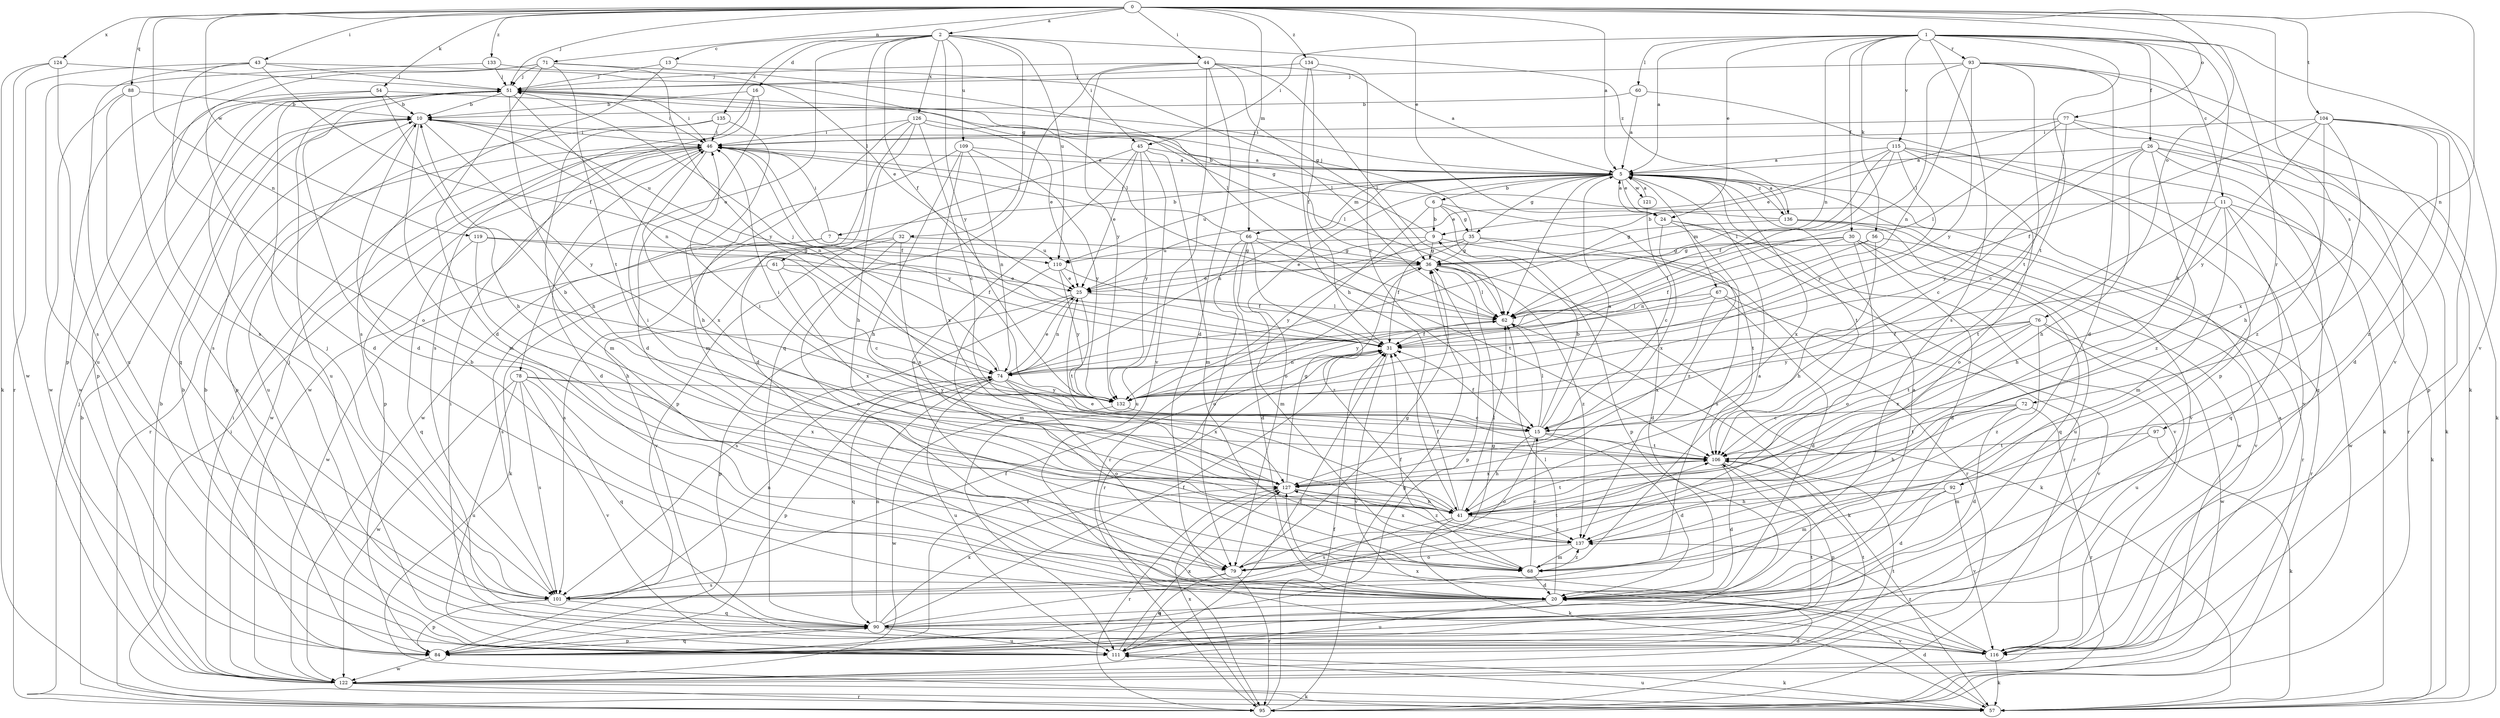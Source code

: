 strict digraph  {
0;
1;
2;
5;
6;
7;
9;
10;
11;
13;
15;
16;
20;
24;
25;
26;
30;
31;
32;
35;
36;
41;
43;
44;
45;
46;
51;
54;
56;
57;
60;
61;
62;
66;
67;
68;
71;
72;
74;
76;
77;
78;
79;
84;
88;
90;
92;
93;
95;
97;
101;
104;
106;
109;
110;
111;
115;
116;
119;
121;
122;
124;
126;
127;
132;
133;
134;
135;
136;
137;
0 -> 2  [label=a];
0 -> 5  [label=a];
0 -> 24  [label=e];
0 -> 43  [label=i];
0 -> 44  [label=i];
0 -> 51  [label=j];
0 -> 54  [label=k];
0 -> 66  [label=m];
0 -> 71  [label=n];
0 -> 72  [label=n];
0 -> 74  [label=n];
0 -> 76  [label=o];
0 -> 77  [label=o];
0 -> 88  [label=q];
0 -> 97  [label=s];
0 -> 104  [label=t];
0 -> 119  [label=w];
0 -> 124  [label=x];
0 -> 133  [label=z];
0 -> 134  [label=z];
1 -> 5  [label=a];
1 -> 11  [label=c];
1 -> 24  [label=e];
1 -> 26  [label=f];
1 -> 30  [label=f];
1 -> 41  [label=h];
1 -> 45  [label=i];
1 -> 56  [label=k];
1 -> 60  [label=l];
1 -> 74  [label=n];
1 -> 92  [label=r];
1 -> 93  [label=r];
1 -> 101  [label=s];
1 -> 106  [label=t];
1 -> 115  [label=v];
1 -> 116  [label=v];
2 -> 13  [label=c];
2 -> 16  [label=d];
2 -> 31  [label=f];
2 -> 32  [label=g];
2 -> 45  [label=i];
2 -> 61  [label=l];
2 -> 78  [label=o];
2 -> 109  [label=u];
2 -> 110  [label=u];
2 -> 126  [label=x];
2 -> 132  [label=y];
2 -> 135  [label=z];
2 -> 136  [label=z];
5 -> 6  [label=b];
5 -> 7  [label=b];
5 -> 24  [label=e];
5 -> 35  [label=g];
5 -> 51  [label=j];
5 -> 62  [label=l];
5 -> 66  [label=m];
5 -> 67  [label=m];
5 -> 74  [label=n];
5 -> 79  [label=o];
5 -> 106  [label=t];
5 -> 110  [label=u];
5 -> 116  [label=v];
5 -> 121  [label=w];
5 -> 127  [label=x];
5 -> 136  [label=z];
6 -> 9  [label=b];
6 -> 35  [label=g];
6 -> 84  [label=p];
6 -> 95  [label=r];
6 -> 137  [label=z];
7 -> 46  [label=i];
7 -> 101  [label=s];
7 -> 110  [label=u];
7 -> 122  [label=w];
9 -> 36  [label=g];
9 -> 46  [label=i];
9 -> 95  [label=r];
9 -> 110  [label=u];
9 -> 132  [label=y];
10 -> 46  [label=i];
10 -> 68  [label=m];
10 -> 74  [label=n];
10 -> 110  [label=u];
10 -> 111  [label=u];
10 -> 132  [label=y];
11 -> 9  [label=b];
11 -> 41  [label=h];
11 -> 57  [label=k];
11 -> 68  [label=m];
11 -> 90  [label=q];
11 -> 106  [label=t];
11 -> 122  [label=w];
13 -> 51  [label=j];
13 -> 62  [label=l];
13 -> 101  [label=s];
15 -> 5  [label=a];
15 -> 9  [label=b];
15 -> 20  [label=d];
15 -> 31  [label=f];
15 -> 41  [label=h];
15 -> 46  [label=i];
15 -> 62  [label=l];
15 -> 79  [label=o];
15 -> 106  [label=t];
16 -> 10  [label=b];
16 -> 20  [label=d];
16 -> 101  [label=s];
16 -> 122  [label=w];
20 -> 5  [label=a];
20 -> 10  [label=b];
20 -> 62  [label=l];
20 -> 90  [label=q];
20 -> 111  [label=u];
24 -> 5  [label=a];
24 -> 95  [label=r];
24 -> 101  [label=s];
24 -> 116  [label=v];
24 -> 127  [label=x];
25 -> 62  [label=l];
25 -> 74  [label=n];
25 -> 84  [label=p];
25 -> 101  [label=s];
25 -> 106  [label=t];
26 -> 5  [label=a];
26 -> 15  [label=c];
26 -> 41  [label=h];
26 -> 57  [label=k];
26 -> 90  [label=q];
26 -> 95  [label=r];
26 -> 132  [label=y];
26 -> 137  [label=z];
30 -> 20  [label=d];
30 -> 31  [label=f];
30 -> 36  [label=g];
30 -> 62  [label=l];
30 -> 79  [label=o];
30 -> 90  [label=q];
30 -> 116  [label=v];
31 -> 74  [label=n];
31 -> 116  [label=v];
32 -> 36  [label=g];
32 -> 57  [label=k];
32 -> 79  [label=o];
32 -> 116  [label=v];
32 -> 127  [label=x];
35 -> 20  [label=d];
35 -> 25  [label=e];
35 -> 31  [label=f];
35 -> 36  [label=g];
35 -> 51  [label=j];
35 -> 106  [label=t];
36 -> 25  [label=e];
36 -> 57  [label=k];
36 -> 62  [label=l];
36 -> 84  [label=p];
36 -> 95  [label=r];
36 -> 137  [label=z];
41 -> 25  [label=e];
41 -> 31  [label=f];
41 -> 57  [label=k];
41 -> 62  [label=l];
41 -> 101  [label=s];
41 -> 106  [label=t];
41 -> 137  [label=z];
43 -> 31  [label=f];
43 -> 51  [label=j];
43 -> 62  [label=l];
43 -> 79  [label=o];
43 -> 95  [label=r];
43 -> 111  [label=u];
44 -> 5  [label=a];
44 -> 20  [label=d];
44 -> 36  [label=g];
44 -> 51  [label=j];
44 -> 62  [label=l];
44 -> 90  [label=q];
44 -> 116  [label=v];
44 -> 132  [label=y];
45 -> 5  [label=a];
45 -> 25  [label=e];
45 -> 68  [label=m];
45 -> 79  [label=o];
45 -> 84  [label=p];
45 -> 111  [label=u];
45 -> 132  [label=y];
46 -> 5  [label=a];
46 -> 20  [label=d];
46 -> 31  [label=f];
46 -> 84  [label=p];
46 -> 95  [label=r];
46 -> 122  [label=w];
46 -> 127  [label=x];
46 -> 132  [label=y];
51 -> 10  [label=b];
51 -> 20  [label=d];
51 -> 36  [label=g];
51 -> 41  [label=h];
51 -> 46  [label=i];
51 -> 74  [label=n];
51 -> 84  [label=p];
51 -> 111  [label=u];
54 -> 10  [label=b];
54 -> 20  [label=d];
54 -> 41  [label=h];
54 -> 46  [label=i];
54 -> 122  [label=w];
56 -> 36  [label=g];
56 -> 41  [label=h];
56 -> 74  [label=n];
56 -> 95  [label=r];
57 -> 20  [label=d];
57 -> 46  [label=i];
57 -> 111  [label=u];
60 -> 5  [label=a];
60 -> 10  [label=b];
60 -> 84  [label=p];
61 -> 15  [label=c];
61 -> 25  [label=e];
61 -> 101  [label=s];
61 -> 127  [label=x];
62 -> 31  [label=f];
62 -> 57  [label=k];
66 -> 20  [label=d];
66 -> 36  [label=g];
66 -> 46  [label=i];
66 -> 68  [label=m];
66 -> 79  [label=o];
66 -> 106  [label=t];
66 -> 137  [label=z];
67 -> 20  [label=d];
67 -> 62  [label=l];
67 -> 116  [label=v];
67 -> 127  [label=x];
67 -> 132  [label=y];
68 -> 5  [label=a];
68 -> 15  [label=c];
68 -> 20  [label=d];
68 -> 31  [label=f];
68 -> 137  [label=z];
71 -> 20  [label=d];
71 -> 51  [label=j];
71 -> 62  [label=l];
71 -> 84  [label=p];
71 -> 101  [label=s];
71 -> 106  [label=t];
71 -> 132  [label=y];
72 -> 15  [label=c];
72 -> 20  [label=d];
72 -> 41  [label=h];
72 -> 95  [label=r];
72 -> 106  [label=t];
74 -> 25  [label=e];
74 -> 51  [label=j];
74 -> 79  [label=o];
74 -> 84  [label=p];
74 -> 90  [label=q];
74 -> 111  [label=u];
74 -> 127  [label=x];
74 -> 132  [label=y];
76 -> 31  [label=f];
76 -> 106  [label=t];
76 -> 111  [label=u];
76 -> 122  [label=w];
76 -> 127  [label=x];
76 -> 132  [label=y];
76 -> 137  [label=z];
77 -> 15  [label=c];
77 -> 25  [label=e];
77 -> 46  [label=i];
77 -> 57  [label=k];
77 -> 62  [label=l];
77 -> 137  [label=z];
78 -> 90  [label=q];
78 -> 101  [label=s];
78 -> 111  [label=u];
78 -> 116  [label=v];
78 -> 122  [label=w];
78 -> 127  [label=x];
78 -> 132  [label=y];
79 -> 36  [label=g];
79 -> 95  [label=r];
79 -> 101  [label=s];
79 -> 106  [label=t];
79 -> 111  [label=u];
84 -> 10  [label=b];
84 -> 31  [label=f];
84 -> 90  [label=q];
84 -> 106  [label=t];
84 -> 122  [label=w];
88 -> 10  [label=b];
88 -> 90  [label=q];
88 -> 101  [label=s];
88 -> 122  [label=w];
90 -> 31  [label=f];
90 -> 36  [label=g];
90 -> 51  [label=j];
90 -> 74  [label=n];
90 -> 84  [label=p];
90 -> 111  [label=u];
90 -> 116  [label=v];
90 -> 127  [label=x];
92 -> 20  [label=d];
92 -> 41  [label=h];
92 -> 68  [label=m];
92 -> 116  [label=v];
93 -> 20  [label=d];
93 -> 51  [label=j];
93 -> 57  [label=k];
93 -> 62  [label=l];
93 -> 74  [label=n];
93 -> 106  [label=t];
93 -> 116  [label=v];
93 -> 132  [label=y];
95 -> 10  [label=b];
95 -> 31  [label=f];
95 -> 36  [label=g];
95 -> 51  [label=j];
95 -> 127  [label=x];
97 -> 57  [label=k];
97 -> 68  [label=m];
97 -> 106  [label=t];
101 -> 31  [label=f];
101 -> 51  [label=j];
101 -> 74  [label=n];
101 -> 84  [label=p];
101 -> 90  [label=q];
104 -> 20  [label=d];
104 -> 31  [label=f];
104 -> 41  [label=h];
104 -> 46  [label=i];
104 -> 84  [label=p];
104 -> 127  [label=x];
104 -> 132  [label=y];
104 -> 137  [label=z];
106 -> 10  [label=b];
106 -> 20  [label=d];
106 -> 46  [label=i];
106 -> 84  [label=p];
106 -> 127  [label=x];
109 -> 5  [label=a];
109 -> 41  [label=h];
109 -> 74  [label=n];
109 -> 122  [label=w];
109 -> 127  [label=x];
109 -> 132  [label=y];
110 -> 25  [label=e];
110 -> 31  [label=f];
110 -> 68  [label=m];
110 -> 132  [label=y];
111 -> 10  [label=b];
111 -> 31  [label=f];
111 -> 57  [label=k];
111 -> 106  [label=t];
111 -> 127  [label=x];
115 -> 5  [label=a];
115 -> 25  [label=e];
115 -> 31  [label=f];
115 -> 57  [label=k];
115 -> 62  [label=l];
115 -> 79  [label=o];
115 -> 116  [label=v];
115 -> 132  [label=y];
116 -> 5  [label=a];
116 -> 46  [label=i];
116 -> 57  [label=k];
116 -> 127  [label=x];
116 -> 137  [label=z];
119 -> 31  [label=f];
119 -> 36  [label=g];
119 -> 41  [label=h];
119 -> 90  [label=q];
121 -> 5  [label=a];
121 -> 15  [label=c];
122 -> 10  [label=b];
122 -> 20  [label=d];
122 -> 46  [label=i];
122 -> 57  [label=k];
122 -> 95  [label=r];
122 -> 106  [label=t];
124 -> 51  [label=j];
124 -> 57  [label=k];
124 -> 101  [label=s];
124 -> 122  [label=w];
126 -> 15  [label=c];
126 -> 20  [label=d];
126 -> 25  [label=e];
126 -> 41  [label=h];
126 -> 46  [label=i];
126 -> 62  [label=l];
126 -> 68  [label=m];
127 -> 36  [label=g];
127 -> 41  [label=h];
127 -> 46  [label=i];
127 -> 95  [label=r];
127 -> 137  [label=z];
132 -> 15  [label=c];
132 -> 62  [label=l];
132 -> 122  [label=w];
133 -> 25  [label=e];
133 -> 51  [label=j];
133 -> 111  [label=u];
134 -> 15  [label=c];
134 -> 31  [label=f];
134 -> 41  [label=h];
134 -> 51  [label=j];
135 -> 41  [label=h];
135 -> 46  [label=i];
135 -> 68  [label=m];
135 -> 84  [label=p];
136 -> 5  [label=a];
136 -> 10  [label=b];
136 -> 36  [label=g];
136 -> 95  [label=r];
136 -> 111  [label=u];
136 -> 122  [label=w];
137 -> 68  [label=m];
137 -> 79  [label=o];
137 -> 127  [label=x];
}
